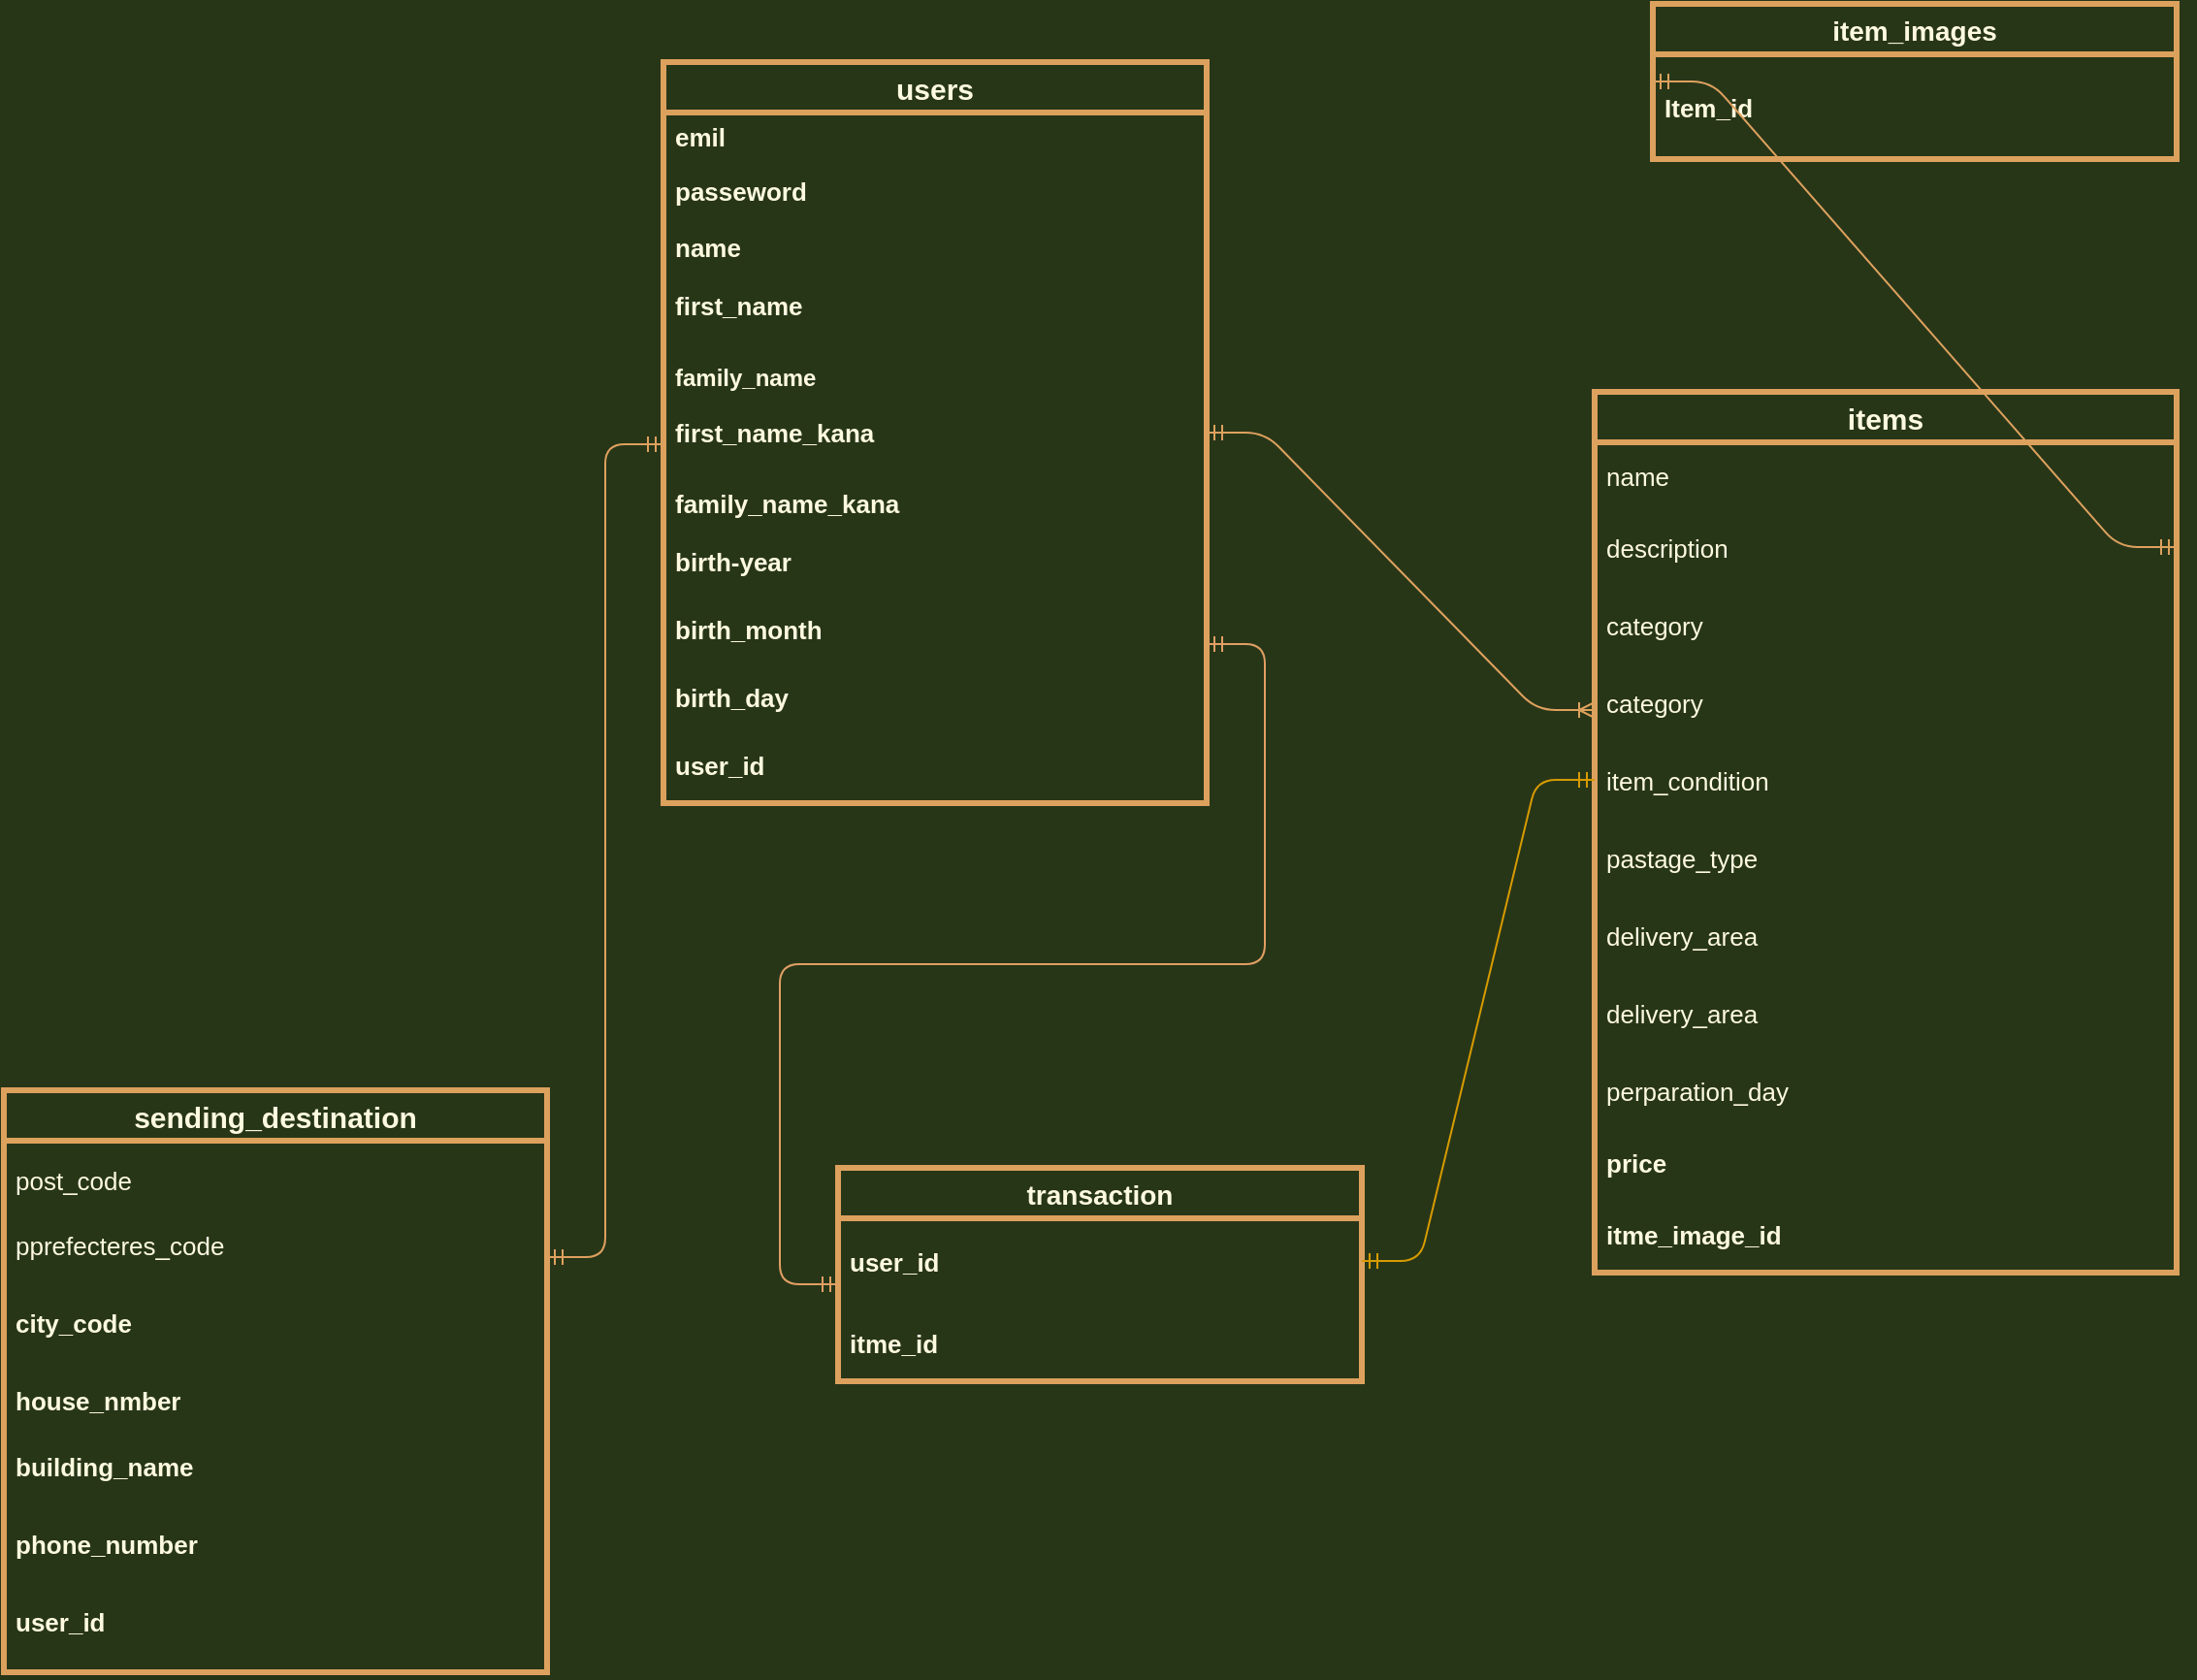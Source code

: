 <mxfile version="13.6.5">
    <diagram id="8gf8R88oxA1e6QX8hpdY" name="ページ1">
        <mxGraphModel dx="1278" dy="1058" grid="1" gridSize="10" guides="1" tooltips="1" connect="1" arrows="1" fold="1" page="1" pageScale="1" pageWidth="1654" pageHeight="1169" background="#283618" math="0" shadow="0">
            <root>
                <mxCell id="0"/>
                <mxCell id="1" parent="0"/>
                <mxCell id="54" value="items" style="swimlane;fontStyle=1;childLayout=stackLayout;horizontal=1;startSize=26;fillColor=none;horizontalStack=0;resizeParent=1;resizeParentMax=0;resizeLast=0;collapsible=1;marginBottom=0;strokeColor=#DDA15E;fontFamily=Helvetica;fontSize=15;strokeWidth=3;arcSize=15;fontColor=#FEFAE0;" parent="1" vertex="1">
                    <mxGeometry x="940" y="280" width="300" height="454" as="geometry"/>
                </mxCell>
                <mxCell id="55" value="name" style="text;strokeColor=none;fillColor=none;align=left;verticalAlign=middle;spacingLeft=4;spacingRight=4;overflow=hidden;rotatable=0;points=[[0,0.5],[1,0.5]];portConstraint=eastwest;fontStyle=0;strokeWidth=3;arcSize=15;fontSize=13;fontColor=#FEFAE0;" parent="54" vertex="1">
                    <mxGeometry y="26" width="300" height="34" as="geometry"/>
                </mxCell>
                <mxCell id="56" value="description" style="text;strokeColor=none;fillColor=none;align=left;verticalAlign=middle;spacingLeft=4;spacingRight=4;overflow=hidden;rotatable=0;points=[[0,0.5],[1,0.5]];portConstraint=eastwest;strokeWidth=3;arcSize=15;fontSize=13;fontColor=#FEFAE0;" parent="54" vertex="1">
                    <mxGeometry y="60" width="300" height="40" as="geometry"/>
                </mxCell>
                <mxCell id="57" value="category" style="text;strokeColor=none;fillColor=none;align=left;verticalAlign=middle;spacingLeft=4;spacingRight=4;overflow=hidden;rotatable=0;points=[[0,0.5],[1,0.5]];portConstraint=eastwest;strokeWidth=3;arcSize=15;fontSize=13;fontColor=#FEFAE0;" parent="54" vertex="1">
                    <mxGeometry y="100" width="300" height="40" as="geometry"/>
                </mxCell>
                <mxCell id="98" value="category" style="text;strokeColor=none;fillColor=none;align=left;verticalAlign=middle;spacingLeft=4;spacingRight=4;overflow=hidden;rotatable=0;points=[[0,0.5],[1,0.5]];portConstraint=eastwest;strokeWidth=3;arcSize=15;fontSize=13;fontColor=#FEFAE0;" parent="54" vertex="1">
                    <mxGeometry y="140" width="300" height="40" as="geometry"/>
                </mxCell>
                <mxCell id="53" value="item_condition" style="text;strokeColor=none;fillColor=none;align=left;verticalAlign=middle;spacingLeft=4;spacingRight=4;overflow=hidden;rotatable=0;points=[[0,0.5],[1,0.5]];portConstraint=eastwest;strokeWidth=3;arcSize=15;fontSize=13;fontColor=#FEFAE0;" parent="54" vertex="1">
                    <mxGeometry y="180" width="300" height="40" as="geometry"/>
                </mxCell>
                <mxCell id="58" value="pastage_type" style="text;strokeColor=none;fillColor=none;align=left;verticalAlign=middle;spacingLeft=4;spacingRight=4;overflow=hidden;rotatable=0;points=[[0,0.5],[1,0.5]];portConstraint=eastwest;strokeWidth=3;arcSize=15;fontSize=13;fontColor=#FEFAE0;" parent="54" vertex="1">
                    <mxGeometry y="220" width="300" height="40" as="geometry"/>
                </mxCell>
                <mxCell id="117" value="delivery_area" style="text;strokeColor=none;fillColor=none;align=left;verticalAlign=middle;spacingLeft=4;spacingRight=4;overflow=hidden;rotatable=0;points=[[0,0.5],[1,0.5]];portConstraint=eastwest;strokeWidth=3;arcSize=15;fontSize=13;fontColor=#FEFAE0;" vertex="1" parent="54">
                    <mxGeometry y="260" width="300" height="40" as="geometry"/>
                </mxCell>
                <mxCell id="59" value="delivery_area" style="text;strokeColor=none;fillColor=none;align=left;verticalAlign=middle;spacingLeft=4;spacingRight=4;overflow=hidden;rotatable=0;points=[[0,0.5],[1,0.5]];portConstraint=eastwest;strokeWidth=3;arcSize=15;fontSize=13;fontColor=#FEFAE0;" parent="54" vertex="1">
                    <mxGeometry y="300" width="300" height="40" as="geometry"/>
                </mxCell>
                <mxCell id="60" value="perparation_day" style="text;strokeColor=none;fillColor=none;align=left;verticalAlign=middle;spacingLeft=4;spacingRight=4;overflow=hidden;rotatable=0;points=[[0,0.5],[1,0.5]];portConstraint=eastwest;strokeWidth=3;arcSize=15;fontSize=13;fontColor=#FEFAE0;" parent="54" vertex="1">
                    <mxGeometry y="340" width="300" height="40" as="geometry"/>
                </mxCell>
                <mxCell id="73" value="price" style="text;strokeColor=none;fillColor=none;align=left;verticalAlign=middle;spacingLeft=4;spacingRight=4;overflow=hidden;rotatable=0;points=[[0,0.5],[1,0.5]];portConstraint=eastwest;strokeWidth=3;fontStyle=1;arcSize=15;fontSize=13;fontColor=#FEFAE0;" parent="54" vertex="1">
                    <mxGeometry y="380" width="300" height="34" as="geometry"/>
                </mxCell>
                <mxCell id="76" value="itme_image_id" style="text;strokeColor=none;fillColor=none;align=left;verticalAlign=middle;spacingLeft=4;spacingRight=4;overflow=hidden;rotatable=0;points=[[0,0.5],[1,0.5]];portConstraint=eastwest;strokeWidth=3;fontStyle=1;arcSize=15;fontSize=13;fontColor=#FEFAE0;" parent="54" vertex="1">
                    <mxGeometry y="414" width="300" height="40" as="geometry"/>
                </mxCell>
                <mxCell id="77" value="item_images" style="swimlane;fontStyle=1;childLayout=stackLayout;horizontal=1;startSize=26;fillColor=none;horizontalStack=0;resizeParent=1;resizeParentMax=0;resizeLast=0;collapsible=1;marginBottom=0;strokeWidth=3;fontSize=14;arcSize=15;strokeColor=#DDA15E;fontColor=#FEFAE0;" parent="1" vertex="1">
                    <mxGeometry x="970" y="80" width="270" height="80" as="geometry"/>
                </mxCell>
                <mxCell id="78" value="Item_id" style="text;strokeColor=none;fillColor=none;align=left;verticalAlign=middle;spacingLeft=4;spacingRight=4;overflow=hidden;rotatable=0;points=[[0,0.5],[1,0.5]];portConstraint=eastwest;arcSize=15;fontSize=13;fontStyle=1;fontColor=#FEFAE0;" parent="77" vertex="1">
                    <mxGeometry y="26" width="270" height="54" as="geometry"/>
                </mxCell>
                <mxCell id="108" value="" style="edgeStyle=entityRelationEdgeStyle;fontSize=12;html=1;endArrow=ERoneToMany;startArrow=ERmandOne;strokeColor=#DDA15E;fillColor=#BC6C25;exitX=1;exitY=0.5;exitDx=0;exitDy=0;" parent="1" edge="1" source="47">
                    <mxGeometry width="100" height="100" relative="1" as="geometry">
                        <mxPoint x="760" y="460" as="sourcePoint"/>
                        <mxPoint x="940" y="444" as="targetPoint"/>
                    </mxGeometry>
                </mxCell>
                <mxCell id="109" value="" style="edgeStyle=entityRelationEdgeStyle;fontSize=12;html=1;endArrow=ERmandOne;startArrow=ERmandOne;strokeColor=#DDA15E;fillColor=#BC6C25;exitX=1;exitY=0.5;exitDx=0;exitDy=0;entryX=0;entryY=0.5;entryDx=0;entryDy=0;" parent="1" source="56" target="77" edge="1">
                    <mxGeometry width="100" height="100" relative="1" as="geometry">
                        <mxPoint x="1055" y="260" as="sourcePoint"/>
                        <mxPoint x="1155" y="160" as="targetPoint"/>
                    </mxGeometry>
                </mxCell>
                <mxCell id="111" value="" style="edgeStyle=entityRelationEdgeStyle;fontSize=12;html=1;endArrow=ERmandOne;startArrow=ERmandOne;strokeColor=#DDA15E;fillColor=#BC6C25;exitX=1;exitY=0.5;exitDx=0;exitDy=0;entryX=0;entryY=0.5;entryDx=0;entryDy=0;" parent="1" source="85" target="65" edge="1">
                    <mxGeometry width="100" height="100" relative="1" as="geometry">
                        <mxPoint x="580" y="635" as="sourcePoint"/>
                        <mxPoint x="470" y="540" as="targetPoint"/>
                    </mxGeometry>
                </mxCell>
                <mxCell id="47" value="users" style="swimlane;fontStyle=1;childLayout=stackLayout;horizontal=1;startSize=26;fillColor=none;horizontalStack=0;resizeParent=1;resizeParentMax=0;resizeLast=0;collapsible=1;marginBottom=0;strokeColor=#DDA15E;fontFamily=Helvetica;fontSize=15;strokeWidth=3;arcSize=15;fontColor=#FEFAE0;" parent="1" vertex="1">
                    <mxGeometry x="460" y="110" width="280" height="382" as="geometry"/>
                </mxCell>
                <mxCell id="48" value="emil" style="text;strokeColor=none;fillColor=none;align=left;verticalAlign=middle;spacingLeft=4;spacingRight=4;overflow=hidden;rotatable=0;points=[[0,0.5],[1,0.5]];portConstraint=eastwest;strokeWidth=3;fontStyle=1;arcSize=15;fontSize=13;fontColor=#FEFAE0;" parent="47" vertex="1">
                    <mxGeometry y="26" width="280" height="24" as="geometry"/>
                </mxCell>
                <mxCell id="50" value="passeword" style="text;strokeColor=none;fillColor=none;align=left;verticalAlign=middle;spacingLeft=4;spacingRight=4;overflow=hidden;rotatable=0;points=[[0,0.5],[1,0.5]];portConstraint=eastwest;strokeWidth=3;fontStyle=1;arcSize=15;fontSize=13;fontColor=#FEFAE0;" parent="47" vertex="1">
                    <mxGeometry y="50" width="280" height="32" as="geometry"/>
                </mxCell>
                <mxCell id="51" value="name" style="text;strokeColor=none;fillColor=none;align=left;verticalAlign=middle;spacingLeft=4;spacingRight=4;overflow=hidden;rotatable=0;points=[[0,0.5],[1,0.5]];portConstraint=eastwest;strokeWidth=3;fontStyle=1;arcSize=15;fontSize=13;fontColor=#FEFAE0;" parent="47" vertex="1">
                    <mxGeometry y="82" width="280" height="26" as="geometry"/>
                </mxCell>
                <mxCell id="69" style="edgeStyle=orthogonalEdgeStyle;rounded=0;orthogonalLoop=1;jettySize=auto;html=1;exitX=1;exitY=0.5;exitDx=0;exitDy=0;fontSize=14;strokeWidth=3;arcSize=15;labelBackgroundColor=#283618;strokeColor=#DDA15E;fontColor=#FEFAE0;" parent="47" source="51" target="51" edge="1">
                    <mxGeometry relative="1" as="geometry"/>
                </mxCell>
                <mxCell id="63" value="first_name" style="text;strokeColor=none;fillColor=none;align=left;verticalAlign=middle;spacingLeft=4;spacingRight=4;overflow=hidden;rotatable=0;points=[[0,0.5],[1,0.5]];portConstraint=eastwest;fontStyle=1;fontSize=13;strokeWidth=3;arcSize=15;fontColor=#FEFAE0;" parent="47" vertex="1">
                    <mxGeometry y="108" width="280" height="34" as="geometry"/>
                </mxCell>
                <mxCell id="64" value="family_name" style="text;strokeColor=none;fillColor=none;align=left;verticalAlign=middle;spacingLeft=4;spacingRight=4;overflow=hidden;rotatable=0;points=[[0,0.5],[1,0.5]];portConstraint=eastwest;strokeWidth=3;fontStyle=1;arcSize=15;fontColor=#FEFAE0;" parent="47" vertex="1">
                    <mxGeometry y="142" width="280" height="40" as="geometry"/>
                </mxCell>
                <mxCell id="65" value="first_name_kana&#10;" style="text;strokeColor=none;fillColor=none;align=left;verticalAlign=middle;spacingLeft=4;spacingRight=4;overflow=hidden;rotatable=0;points=[[0,0.5],[1,0.5]];portConstraint=eastwest;strokeWidth=3;fontStyle=1;arcSize=15;fontSize=13;fontColor=#FEFAE0;" parent="47" vertex="1">
                    <mxGeometry y="182" width="280" height="30" as="geometry"/>
                </mxCell>
                <mxCell id="66" value="family_name_kana" style="text;strokeColor=none;fillColor=none;align=left;verticalAlign=middle;spacingLeft=4;spacingRight=4;overflow=hidden;rotatable=0;points=[[0,0.5],[1,0.5]];portConstraint=eastwest;strokeWidth=3;fontStyle=1;arcSize=15;fontSize=13;fontColor=#FEFAE0;" parent="47" vertex="1">
                    <mxGeometry y="212" width="280" height="30" as="geometry"/>
                </mxCell>
                <mxCell id="67" value="birth-year" style="text;strokeColor=none;fillColor=none;align=left;verticalAlign=middle;spacingLeft=4;spacingRight=4;overflow=hidden;rotatable=0;points=[[0,0.5],[1,0.5]];portConstraint=eastwest;strokeWidth=3;fontStyle=1;arcSize=15;fontSize=13;fontColor=#FEFAE0;" parent="47" vertex="1">
                    <mxGeometry y="242" width="280" height="30" as="geometry"/>
                </mxCell>
                <mxCell id="68" value="birth_month" style="text;strokeColor=none;fillColor=none;align=left;verticalAlign=middle;spacingLeft=4;spacingRight=4;overflow=hidden;rotatable=0;points=[[0,0.5],[1,0.5]];portConstraint=eastwest;strokeWidth=3;fontStyle=1;arcSize=15;fontSize=13;fontColor=#FEFAE0;" parent="47" vertex="1">
                    <mxGeometry y="272" width="280" height="40" as="geometry"/>
                </mxCell>
                <mxCell id="71" value="birth_day" style="text;strokeColor=none;fillColor=none;align=left;verticalAlign=middle;spacingLeft=4;spacingRight=4;overflow=hidden;rotatable=0;points=[[0,0.5],[1,0.5]];portConstraint=eastwest;strokeWidth=3;fontStyle=1;arcSize=15;fontSize=13;fontColor=#FEFAE0;" parent="47" vertex="1">
                    <mxGeometry y="312" width="280" height="30" as="geometry"/>
                </mxCell>
                <mxCell id="72" value="user_id" style="text;strokeColor=none;fillColor=none;align=left;verticalAlign=middle;spacingLeft=4;spacingRight=4;overflow=hidden;rotatable=0;points=[[0,0.5],[1,0.5]];portConstraint=eastwest;strokeWidth=3;fontStyle=1;fontColor=#FEFAE0;arcSize=15;fontSize=13;" parent="47" vertex="1">
                    <mxGeometry y="342" width="280" height="40" as="geometry"/>
                </mxCell>
                <mxCell id="82" value="sending_destination" style="swimlane;fontStyle=1;childLayout=stackLayout;horizontal=1;startSize=26;fillColor=none;horizontalStack=0;resizeParent=1;resizeParentMax=0;resizeLast=0;collapsible=1;marginBottom=0;strokeWidth=3;fontSize=15;arcSize=15;strokeColor=#DDA15E;fontColor=#FEFAE0;" parent="1" vertex="1">
                    <mxGeometry x="120" y="640" width="280" height="300" as="geometry"/>
                </mxCell>
                <mxCell id="84" value="post_code" style="text;strokeColor=none;fillColor=none;align=left;verticalAlign=middle;spacingLeft=4;spacingRight=4;overflow=hidden;rotatable=0;points=[[0,0.5],[1,0.5]];portConstraint=eastwest;arcSize=15;fontSize=13;fontColor=#FEFAE0;" parent="82" vertex="1">
                    <mxGeometry y="26" width="280" height="40" as="geometry"/>
                </mxCell>
                <mxCell id="85" value="pprefecteres_code" style="text;strokeColor=none;fillColor=none;align=left;verticalAlign=top;spacingLeft=4;spacingRight=4;overflow=hidden;rotatable=0;points=[[0,0.5],[1,0.5]];portConstraint=eastwest;arcSize=15;fontSize=13;fontColor=#FEFAE0;" parent="82" vertex="1">
                    <mxGeometry y="66" width="280" height="40" as="geometry"/>
                </mxCell>
                <mxCell id="86" value="city_code" style="text;strokeColor=none;fillColor=none;align=left;verticalAlign=top;spacingLeft=4;spacingRight=4;overflow=hidden;rotatable=0;points=[[0,0.5],[1,0.5]];portConstraint=eastwest;strokeWidth=3;fontStyle=1;arcSize=15;fontSize=13;fontColor=#FEFAE0;" parent="82" vertex="1">
                    <mxGeometry y="106" width="280" height="40" as="geometry"/>
                </mxCell>
                <mxCell id="87" value="house_nmber" style="text;strokeColor=none;fillColor=none;align=left;verticalAlign=top;spacingLeft=4;spacingRight=4;overflow=hidden;rotatable=0;points=[[0,0.5],[1,0.5]];portConstraint=eastwest;strokeWidth=3;fontStyle=1;fontSize=13;fontColor=#FEFAE0;" parent="82" vertex="1">
                    <mxGeometry y="146" width="280" height="34" as="geometry"/>
                </mxCell>
                <mxCell id="88" value="building_name" style="text;strokeColor=none;fillColor=none;align=left;verticalAlign=top;spacingLeft=4;spacingRight=4;overflow=hidden;rotatable=0;points=[[0,0.5],[1,0.5]];portConstraint=eastwest;strokeWidth=3;fontStyle=1;fontSize=13;fontColor=#FEFAE0;" parent="82" vertex="1">
                    <mxGeometry y="180" width="280" height="40" as="geometry"/>
                </mxCell>
                <mxCell id="90" value="phone_number" style="text;strokeColor=none;fillColor=none;align=left;verticalAlign=top;spacingLeft=4;spacingRight=4;overflow=hidden;rotatable=0;points=[[0,0.5],[1,0.5]];portConstraint=eastwest;strokeWidth=3;fontStyle=1;fontSize=13;fontColor=#FEFAE0;" parent="82" vertex="1">
                    <mxGeometry y="220" width="280" height="40" as="geometry"/>
                </mxCell>
                <mxCell id="89" value="user_id" style="text;strokeColor=none;fillColor=none;align=left;verticalAlign=top;spacingLeft=4;spacingRight=4;overflow=hidden;rotatable=0;points=[[0,0.5],[1,0.5]];portConstraint=eastwest;strokeWidth=3;fontStyle=1;fontSize=13;fontColor=#FEFAE0;" parent="82" vertex="1">
                    <mxGeometry y="260" width="280" height="40" as="geometry"/>
                </mxCell>
                <mxCell id="112" value="transaction" style="swimlane;fontStyle=1;childLayout=stackLayout;horizontal=1;startSize=26;fillColor=none;horizontalStack=0;resizeParent=1;resizeParentMax=0;resizeLast=0;collapsible=1;marginBottom=0;strokeWidth=3;fontSize=14;arcSize=15;strokeColor=#DDA15E;fontColor=#FEFAE0;" vertex="1" parent="1">
                    <mxGeometry x="550" y="680" width="270" height="110" as="geometry"/>
                </mxCell>
                <mxCell id="113" value="user_id" style="text;strokeColor=none;fillColor=none;align=left;verticalAlign=middle;spacingLeft=4;spacingRight=4;overflow=hidden;rotatable=0;points=[[0,0.5],[1,0.5]];portConstraint=eastwest;arcSize=15;fontSize=13;fontStyle=1;fontColor=#FEFAE0;" vertex="1" parent="112">
                    <mxGeometry y="26" width="270" height="44" as="geometry"/>
                </mxCell>
                <mxCell id="114" value="itme_id" style="text;strokeColor=none;fillColor=none;align=left;verticalAlign=middle;spacingLeft=4;spacingRight=4;overflow=hidden;rotatable=0;points=[[0,0.5],[1,0.5]];portConstraint=eastwest;strokeWidth=3;fontStyle=1;arcSize=15;fontSize=13;fontColor=#FEFAE0;" vertex="1" parent="112">
                    <mxGeometry y="70" width="270" height="40" as="geometry"/>
                </mxCell>
                <mxCell id="115" value="" style="edgeStyle=entityRelationEdgeStyle;fontSize=12;html=1;endArrow=ERmandOne;startArrow=ERmandOne;exitX=1;exitY=0.5;exitDx=0;exitDy=0;entryX=0;entryY=0.5;entryDx=0;entryDy=0;fillColor=#ffcd28;strokeColor=#d79b00;gradientColor=#ffa500;" edge="1" parent="1" source="113" target="53">
                    <mxGeometry width="100" height="100" relative="1" as="geometry">
                        <mxPoint x="850" y="550" as="sourcePoint"/>
                        <mxPoint x="950" y="450" as="targetPoint"/>
                    </mxGeometry>
                </mxCell>
                <mxCell id="116" value="" style="edgeStyle=entityRelationEdgeStyle;fontSize=12;html=1;endArrow=ERmandOne;startArrow=ERmandOne;strokeColor=#E09F63;" edge="1" parent="1">
                    <mxGeometry width="100" height="100" relative="1" as="geometry">
                        <mxPoint x="740" y="410" as="sourcePoint"/>
                        <mxPoint x="550" y="740" as="targetPoint"/>
                    </mxGeometry>
                </mxCell>
            </root>
        </mxGraphModel>
    </diagram>
</mxfile>